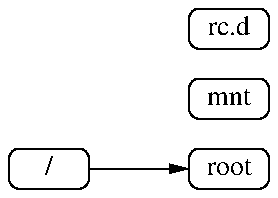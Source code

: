 .PS
ROOT: box wid 0.4 ht 0.2 rad 0.05 "/"
move 0.5
Root: box wid 0.4 ht 0.2 rad 0.05 "root"
L1: line from ROOT.e to Root.w ->
move to Root.n + 0,0.2
MNT: box wid 0.4 ht 0.2 rad 0.05 with .s at Root.n + 0,0.15 "mnt"
RC: box wid 0.4 ht 0.2 rad 0.05 with .s at MNT.n + 0,0.15 "rc.d"
.PE